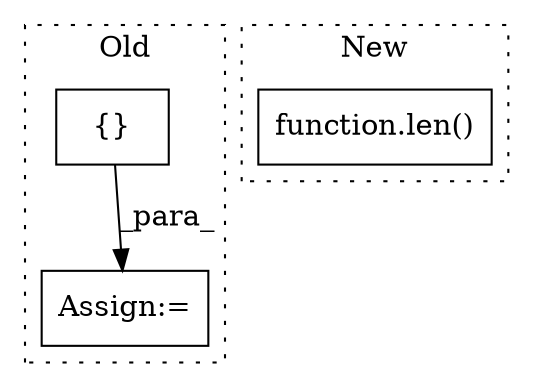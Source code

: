 digraph G {
subgraph cluster0 {
1 [label="{}" a="59" s="9186,9191" l="1,0" shape="box"];
3 [label="Assign:=" a="68" s="9234" l="3" shape="box"];
label = "Old";
style="dotted";
}
subgraph cluster1 {
2 [label="function.len()" a="75" s="7907,7933" l="4,1" shape="box"];
label = "New";
style="dotted";
}
1 -> 3 [label="_para_"];
}